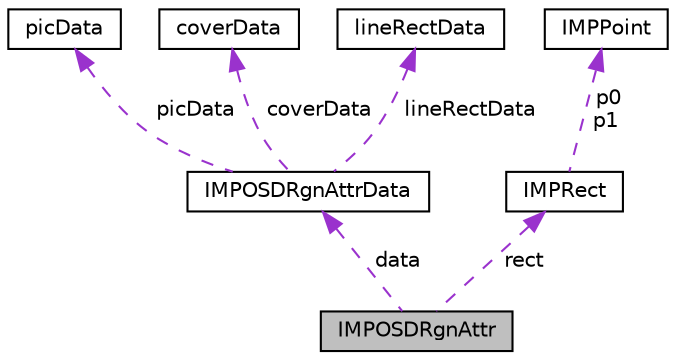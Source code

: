 digraph "IMPOSDRgnAttr"
{
 // LATEX_PDF_SIZE
  edge [fontname="Helvetica",fontsize="10",labelfontname="Helvetica",labelfontsize="10"];
  node [fontname="Helvetica",fontsize="10",shape=record];
  Node1 [label="IMPOSDRgnAttr",height=0.2,width=0.4,color="black", fillcolor="grey75", style="filled", fontcolor="black",tooltip="OSD区域属性"];
  Node2 -> Node1 [dir="back",color="darkorchid3",fontsize="10",style="dashed",label=" data" ,fontname="Helvetica"];
  Node2 [label="IMPOSDRgnAttrData",height=0.2,width=0.4,color="black", fillcolor="white", style="filled",URL="$union_i_m_p_o_s_d_rgn_attr_data.html",tooltip="OSD区域属性数据"];
  Node3 -> Node2 [dir="back",color="darkorchid3",fontsize="10",style="dashed",label=" picData" ,fontname="Helvetica"];
  Node3 [label="picData",height=0.2,width=0.4,color="black", fillcolor="white", style="filled",URL="$structpic_data.html",tooltip="OSD区域图片数据"];
  Node4 -> Node2 [dir="back",color="darkorchid3",fontsize="10",style="dashed",label=" coverData" ,fontname="Helvetica"];
  Node4 [label="coverData",height=0.2,width=0.4,color="black", fillcolor="white", style="filled",URL="$structcover_data.html",tooltip="OSD区域遮挡数据"];
  Node5 -> Node2 [dir="back",color="darkorchid3",fontsize="10",style="dashed",label=" lineRectData" ,fontname="Helvetica"];
  Node5 [label="lineRectData",height=0.2,width=0.4,color="black", fillcolor="white", style="filled",URL="$structline_rect_data.html",tooltip="OSD区域线和矩形数据"];
  Node6 -> Node1 [dir="back",color="darkorchid3",fontsize="10",style="dashed",label=" rect" ,fontname="Helvetica"];
  Node6 [label="IMPRect",height=0.2,width=0.4,color="black", fillcolor="white", style="filled",URL="$struct_i_m_p_rect.html",tooltip="IMP 矩形区域信息."];
  Node7 -> Node6 [dir="back",color="darkorchid3",fontsize="10",style="dashed",label=" p0\np1" ,fontname="Helvetica"];
  Node7 [label="IMPPoint",height=0.2,width=0.4,color="black", fillcolor="white", style="filled",URL="$struct_i_m_p_point.html",tooltip="IMP点坐标信息."];
}
